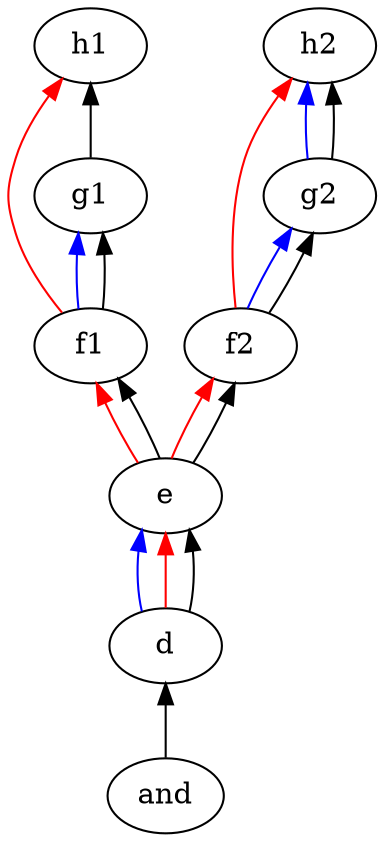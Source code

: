 digraph {
rankdir = BT;
// dot2tex --debug -ftikz -tverbatim --template AND_net_template.tex --autosize AND_net.dot > AND_net.tex && pdflatex AND_net.tex && pdf2svg AND_net.pdf AND_net.svg

h1 [texlbl="\proof{\rl{\Sigma_{FR}}\ia{\vdash \B }}"]
g1 [texlbl="\proof{\ix{\vdash \B }\rl{!w}\ib{!\B \vdash \B }}"]
f1 [texlbl="\proof{\ix{!\B \vdash \B }\rl{\Pi_R}\ib{\vdash !\B \to \B }}"]
h2 [texlbl="\proof{\rl{\I}\ia{\B \vdash \B }}"]
g2 [texlbl="\proof{\ix{\B^0 \vdash \B^0 }\rl{!d}\ib{!\B^0 \vdash \B^0 }}"]
f2 [texlbl="\proof{\ix{!\B \vdash \B }\rl{\Pi_R}\ib{\vdash !\B \to \B }}"]
e [texlbl="\proof{\ix{\vdash !\B \to \B }\ix{\vdash !\B \to \B }\rl{\Sigma_L}\ic{\B \vdash !\B \to \B }}"]
d [texlbl="\proof{\ix{\B \vdash !\B \to \B }\rl{\Pi_R}\ib{\vdash \B \to !\B \to \B }}"]
and [texlbl="\proof{\ix{\vdash \B \to !\B \to \B }\rl{\text{Assign}}\ib{\text{and} = }}"]

f1 -> g1 [color="blue"]
f1 -> h1 [color="red"]
g2 -> h2 [color="blue"]
f2 -> g2 [color="blue"]
f2 -> h2 /* h2r */ [color="red"]
e -> f1 [color="red"]
e -> f2 [color="red"]
d -> e [color="blue"]
d -> e /* f */ [color="red"]

edge [weight=5]
g1 -> h1
f1 -> g1
g2 -> h2
f2 -> g2
e -> f1
e -> f2
d -> e
and -> d
}